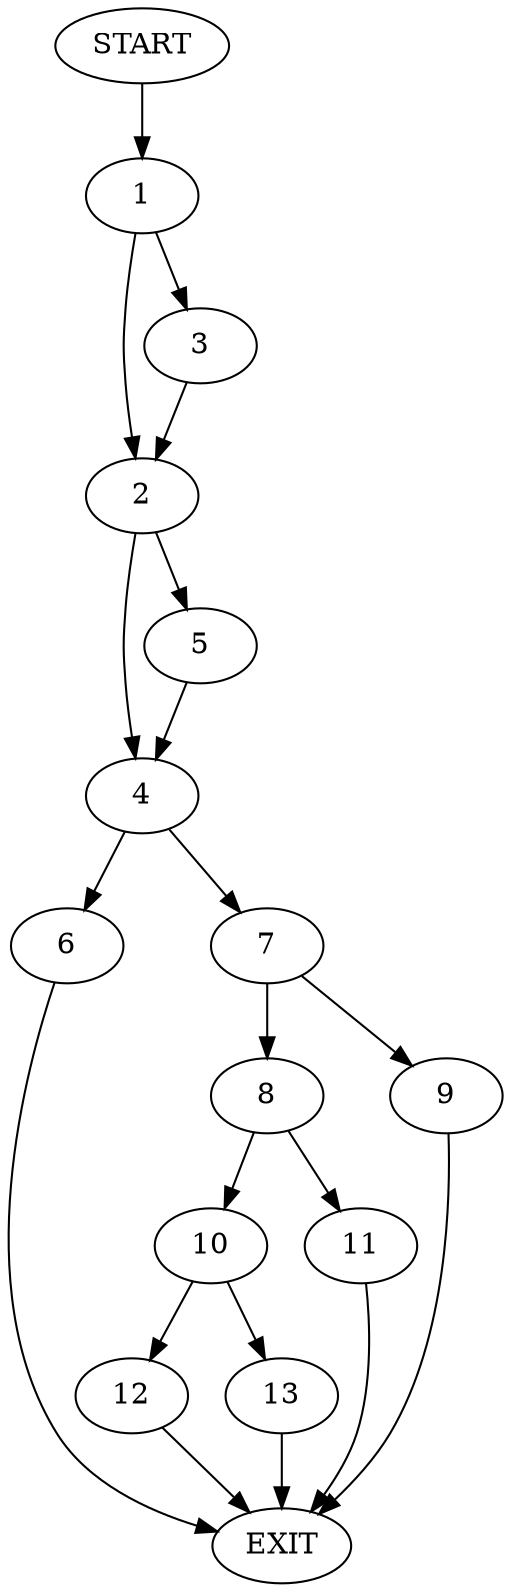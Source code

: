 digraph {
0 [label="START"]
14 [label="EXIT"]
0 -> 1
1 -> 2
1 -> 3
2 -> 4
2 -> 5
3 -> 2
5 -> 4
4 -> 6
4 -> 7
6 -> 14
7 -> 8
7 -> 9
9 -> 14
8 -> 10
8 -> 11
11 -> 14
10 -> 12
10 -> 13
12 -> 14
13 -> 14
}
